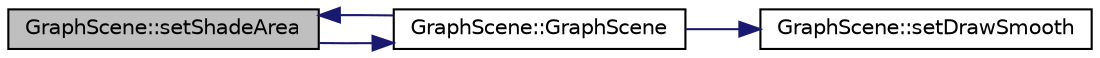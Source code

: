 digraph "GraphScene::setShadeArea"
{
 // INTERACTIVE_SVG=YES
  edge [fontname="Helvetica",fontsize="10",labelfontname="Helvetica",labelfontsize="10"];
  node [fontname="Helvetica",fontsize="10",shape=record];
  rankdir="LR";
  Node1 [label="GraphScene::setShadeArea",height=0.2,width=0.4,color="black", fillcolor="grey75", style="filled", fontcolor="black"];
  Node1 -> Node2 [color="midnightblue",fontsize="10",style="solid",fontname="Helvetica"];
  Node2 [label="GraphScene::GraphScene",height=0.2,width=0.4,color="black", fillcolor="white", style="filled",URL="$d3/d91/class_graph_scene.html#af0c8c21842c711c64308df8e2dd3f054"];
  Node2 -> Node3 [color="midnightblue",fontsize="10",style="solid",fontname="Helvetica"];
  Node3 [label="GraphScene::setDrawSmooth",height=0.2,width=0.4,color="black", fillcolor="white", style="filled",URL="$d3/d91/class_graph_scene.html#afccc2f56b5ff96dabec8a4e762d23eb5"];
  Node2 -> Node1 [color="midnightblue",fontsize="10",style="solid",fontname="Helvetica"];
}
